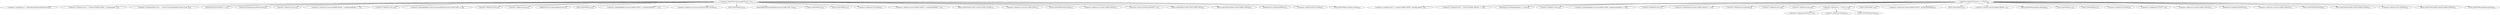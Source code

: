 digraph "drawGameover" {  
"1192" [label = <(&lt;operator&gt;.greaterThan,timing.getBestScore() &gt; 0)<SUB>257</SUB>> ]
"1253" [label = <(&lt;operator&gt;.greaterThan,flash++ &gt; COUNT)<SUB>265</SUB>> ]
"1199" [label = <(&lt;operator&gt;.assignment,str = Long.toString(timing.getBestScore()))<SUB>258</SUB>> ]
"1207" [label = <(&lt;operator&gt;.assignment,this.x = (Constant.FRAME_WIDTH + scoreImg.getWi...)<SUB>259</SUB>> ]
"1227" [label = <(&lt;operator&gt;.assignmentMinus,this.x -= GameUtil.getStringWidth(Constant.SCOR...)<SUB>260</SUB>> ]
"1239" [label = <(drawString,g.drawString(str, x, y))<SUB>261</SUB>> ]
"1260" [label = <(&lt;operator&gt;.assignment,this.x = Constant.FRAME_WIDTH - againImg.getWid...)<SUB>266</SUB>> ]
"1274" [label = <(&lt;operator&gt;.assignment,this.y = Constant.FRAME_HEIGHT / 5 * 3)<SUB>267</SUB>> ]
"1285" [label = <(drawImage,g.drawImage(againImg, x, y, null))<SUB>268</SUB>> ]
"1201" [label = <(toString,toString(timing.getBestScore()))<SUB>258</SUB>> ]
"1208" [label = <(&lt;operator&gt;.fieldAccess,this.x)<SUB>259</SUB>> ]
"1211" [label = <(&lt;operator&gt;.subtraction,(Constant.FRAME_WIDTH + scoreImg.getWidth() / 2...)<SUB>259</SUB>> ]
"1228" [label = <(&lt;operator&gt;.fieldAccess,this.x)<SUB>260</SUB>> ]
"1231" [label = <(&lt;operator&gt;.logicalShiftRight,GameUtil.getStringWidth(Constant.SCORE_FONT, st...)<SUB>260</SUB>> ]
"1242" [label = <(&lt;operator&gt;.fieldAccess,this.x)<SUB>261</SUB>> ]
"1245" [label = <(&lt;operator&gt;.fieldAccess,this.y)<SUB>261</SUB>> ]
"1261" [label = <(&lt;operator&gt;.fieldAccess,this.x)<SUB>266</SUB>> ]
"1264" [label = <(&lt;operator&gt;.logicalShiftRight,Constant.FRAME_WIDTH - againImg.getWidth() &gt;&gt; 1)<SUB>266</SUB>> ]
"1275" [label = <(&lt;operator&gt;.fieldAccess,this.y)<SUB>267</SUB>> ]
"1278" [label = <(&lt;operator&gt;.multiplication,Constant.FRAME_HEIGHT / 5 * 3)<SUB>267</SUB>> ]
"1287" [label = <(&lt;operator&gt;.fieldAccess,this.againImg)<SUB>268</SUB>> ]
"1290" [label = <(&lt;operator&gt;.fieldAccess,this.x)<SUB>268</SUB>> ]
"1293" [label = <(&lt;operator&gt;.fieldAccess,this.y)<SUB>268</SUB>> ]
"1298" [label = <(&lt;operator&gt;.equals,flash == COUNT * 2)<SUB>269</SUB>> ]
"1305" [label = <(&lt;operator&gt;.assignment,this.flash = 0)<SUB>270</SUB>> ]
"1203" [label = <(getBestScore,this.timing.getBestScore())<SUB>258</SUB>> ]
"1210" [label = <(FIELD_IDENTIFIER,x,x)<SUB>259</SUB>> ]
"1212" [label = <(&lt;operator&gt;.logicalShiftRight,Constant.FRAME_WIDTH + scoreImg.getWidth() / 2 ...)<SUB>259</SUB>> ]
"1224" [label = <(&lt;operator&gt;.fieldAccess,com.bird.main.Bird.SCORE_LOCATE)<SUB>259</SUB>> ]
"1230" [label = <(FIELD_IDENTIFIER,x,x)<SUB>260</SUB>> ]
"1232" [label = <(getStringWidth,getStringWidth(Constant.SCORE_FONT, str))<SUB>260</SUB>> ]
"1244" [label = <(FIELD_IDENTIFIER,x,x)<SUB>261</SUB>> ]
"1247" [label = <(FIELD_IDENTIFIER,y,y)<SUB>261</SUB>> ]
"1263" [label = <(FIELD_IDENTIFIER,x,x)<SUB>266</SUB>> ]
"1265" [label = <(&lt;operator&gt;.subtraction,Constant.FRAME_WIDTH - againImg.getWidth())<SUB>266</SUB>> ]
"1277" [label = <(FIELD_IDENTIFIER,y,y)<SUB>267</SUB>> ]
"1279" [label = <(&lt;operator&gt;.division,Constant.FRAME_HEIGHT / 5)<SUB>267</SUB>> ]
"1289" [label = <(FIELD_IDENTIFIER,againImg,againImg)<SUB>268</SUB>> ]
"1292" [label = <(FIELD_IDENTIFIER,x,x)<SUB>268</SUB>> ]
"1295" [label = <(FIELD_IDENTIFIER,y,y)<SUB>268</SUB>> ]
"1299" [label = <(&lt;operator&gt;.fieldAccess,this.flash)<SUB>269</SUB>> ]
"1302" [label = <(&lt;operator&gt;.multiplication,COUNT * 2)<SUB>269</SUB>> ]
"1306" [label = <(&lt;operator&gt;.fieldAccess,this.flash)<SUB>270</SUB>> ]
"1204" [label = <(&lt;operator&gt;.fieldAccess,this.timing)<SUB>258</SUB>> ]
"1213" [label = <(&lt;operator&gt;.addition,Constant.FRAME_WIDTH + scoreImg.getWidth() / 2)<SUB>259</SUB>> ]
"1226" [label = <(FIELD_IDENTIFIER,SCORE_LOCATE,SCORE_LOCATE)<SUB>259</SUB>> ]
"1234" [label = <(&lt;operator&gt;.fieldAccess,Constant.SCORE_FONT)<SUB>260</SUB>> ]
"1266" [label = <(&lt;operator&gt;.fieldAccess,Constant.FRAME_WIDTH)<SUB>266</SUB>> ]
"1269" [label = <(getWidth,this.againImg.getWidth())<SUB>266</SUB>> ]
"1280" [label = <(&lt;operator&gt;.fieldAccess,Constant.FRAME_HEIGHT)<SUB>267</SUB>> ]
"1301" [label = <(FIELD_IDENTIFIER,flash,flash)<SUB>269</SUB>> ]
"1308" [label = <(FIELD_IDENTIFIER,flash,flash)<SUB>270</SUB>> ]
"1206" [label = <(FIELD_IDENTIFIER,timing,timing)<SUB>258</SUB>> ]
"1214" [label = <(&lt;operator&gt;.fieldAccess,Constant.FRAME_WIDTH)<SUB>259</SUB>> ]
"1217" [label = <(&lt;operator&gt;.division,scoreImg.getWidth() / 2)<SUB>259</SUB>> ]
"1236" [label = <(FIELD_IDENTIFIER,SCORE_FONT,SCORE_FONT)<SUB>260</SUB>> ]
"1268" [label = <(FIELD_IDENTIFIER,FRAME_WIDTH,FRAME_WIDTH)<SUB>266</SUB>> ]
"1270" [label = <(&lt;operator&gt;.fieldAccess,this.againImg)<SUB>266</SUB>> ]
"1282" [label = <(FIELD_IDENTIFIER,FRAME_HEIGHT,FRAME_HEIGHT)<SUB>267</SUB>> ]
"1216" [label = <(FIELD_IDENTIFIER,FRAME_WIDTH,FRAME_WIDTH)<SUB>259</SUB>> ]
"1218" [label = <(getWidth,this.scoreImg.getWidth())<SUB>259</SUB>> ]
"1272" [label = <(FIELD_IDENTIFIER,againImg,againImg)<SUB>266</SUB>> ]
"1219" [label = <(&lt;operator&gt;.fieldAccess,this.scoreImg)<SUB>259</SUB>> ]
"1221" [label = <(FIELD_IDENTIFIER,scoreImg,scoreImg)<SUB>259</SUB>> ]
  "1192" -> "1239" 
  "1192" -> "1206" 
  "1192" -> "1242" 
  "1192" -> "1199" 
  "1192" -> "1216" 
  "1192" -> "1232" 
  "1192" -> "1207" 
  "1192" -> "1228" 
  "1192" -> "1226" 
  "1192" -> "1210" 
  "1192" -> "1213" 
  "1192" -> "1236" 
  "1192" -> "1204" 
  "1192" -> "1244" 
  "1192" -> "1234" 
  "1192" -> "1219" 
  "1192" -> "1212" 
  "1192" -> "1221" 
  "1192" -> "1217" 
  "1192" -> "1201" 
  "1192" -> "1231" 
  "1192" -> "1247" 
  "1192" -> "1214" 
  "1192" -> "1230" 
  "1192" -> "1208" 
  "1192" -> "1245" 
  "1192" -> "1218" 
  "1192" -> "1224" 
  "1192" -> "1227" 
  "1192" -> "1211" 
  "1192" -> "1203" 
  "1253" -> "1299" 
  "1253" -> "1280" 
  "1253" -> "1266" 
  "1253" -> "1293" 
  "1253" -> "1272" 
  "1253" -> "1292" 
  "1253" -> "1265" 
  "1253" -> "1301" 
  "1253" -> "1260" 
  "1253" -> "1279" 
  "1253" -> "1298" 
  "1253" -> "1268" 
  "1253" -> "1287" 
  "1253" -> "1270" 
  "1253" -> "1269" 
  "1253" -> "1295" 
  "1253" -> "1263" 
  "1253" -> "1285" 
  "1253" -> "1261" 
  "1253" -> "1278" 
  "1253" -> "1277" 
  "1253" -> "1289" 
  "1253" -> "1302" 
  "1253" -> "1264" 
  "1253" -> "1282" 
  "1253" -> "1290" 
  "1253" -> "1274" 
  "1253" -> "1275" 
  "1298" -> "1306" 
  "1298" -> "1308" 
  "1298" -> "1305" 
}
